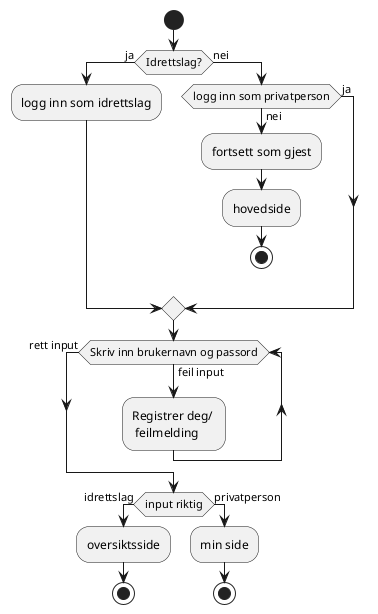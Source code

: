 @startuml
start
if(Idrettslag?) then (ja)
:logg inn som idrettslag;

else (nei)

    if (logg inn som privatperson) then (ja)
   else (nei)
    :fortsett som gjest;

    :hovedside;
    stop
    endif
endif


while (Skriv inn brukernavn og passord) is (feil input)
:Registrer deg/ \n feilmelding;

endwhile (rett input)

if(input riktig) then (idrettslag)
:oversiktsside;
stop

else(privatperson)
:min side;
stop
endif

@enduml